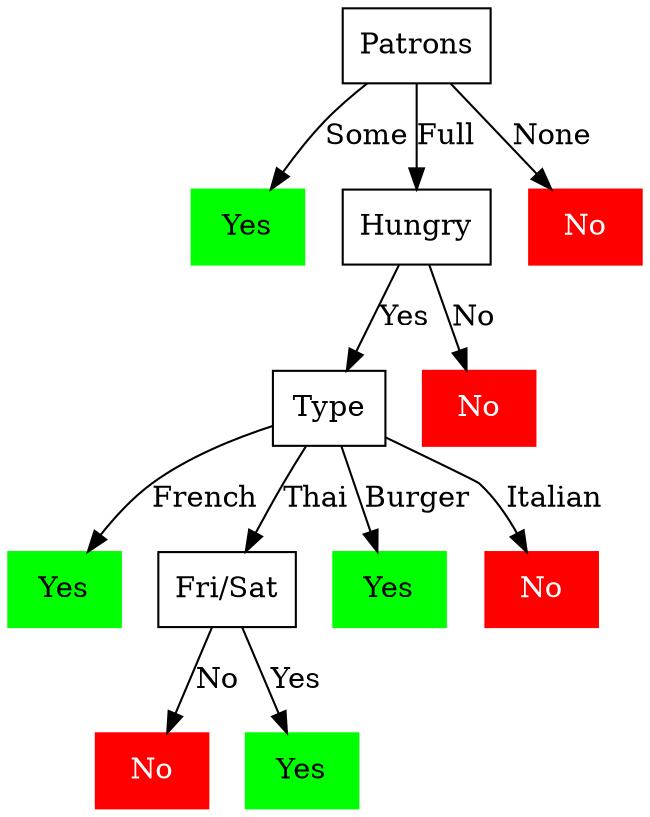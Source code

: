 digraph {
	0 [label=Patrons shape=box]
	1 [label=Yes color=green fontcolor=black shape=box style=filled]
	0 -> 1 [label=Some]
	2 [label=Hungry color=black fontcolor=black shape=box style=""]
	0 -> 2 [label=Full]
	11 [label=No color=red fontcolor=white shape=box style=filled]
	0 -> 11 [label=None]
	1 [label=Yes shape=box]
	2 [label=Hungry shape=box]
	3 [label=Type color=black fontcolor=black shape=box style=""]
	2 -> 3 [label=Yes]
	10 [label=No color=red fontcolor=white shape=box style=filled]
	2 -> 10 [label=No]
	3 [label=Type shape=box]
	4 [label=Yes color=green fontcolor=black shape=box style=filled]
	3 -> 4 [label=French]
	5 [label="Fri/Sat" color=black fontcolor=black shape=box style=""]
	3 -> 5 [label=Thai]
	8 [label=Yes color=green fontcolor=black shape=box style=filled]
	3 -> 8 [label=Burger]
	9 [label=No color=red fontcolor=white shape=box style=filled]
	3 -> 9 [label=Italian]
	4 [label=Yes shape=box]
	5 [label="Fri/Sat" shape=box]
	6 [label=No color=red fontcolor=white shape=box style=filled]
	5 -> 6 [label=No]
	7 [label=Yes color=green fontcolor=black shape=box style=filled]
	5 -> 7 [label=Yes]
	6 [label=No shape=box]
	7 [label=Yes shape=box]
	8 [label=Yes shape=box]
	9 [label=No shape=box]
	10 [label=No shape=box]
	11 [label=No shape=box]
}
